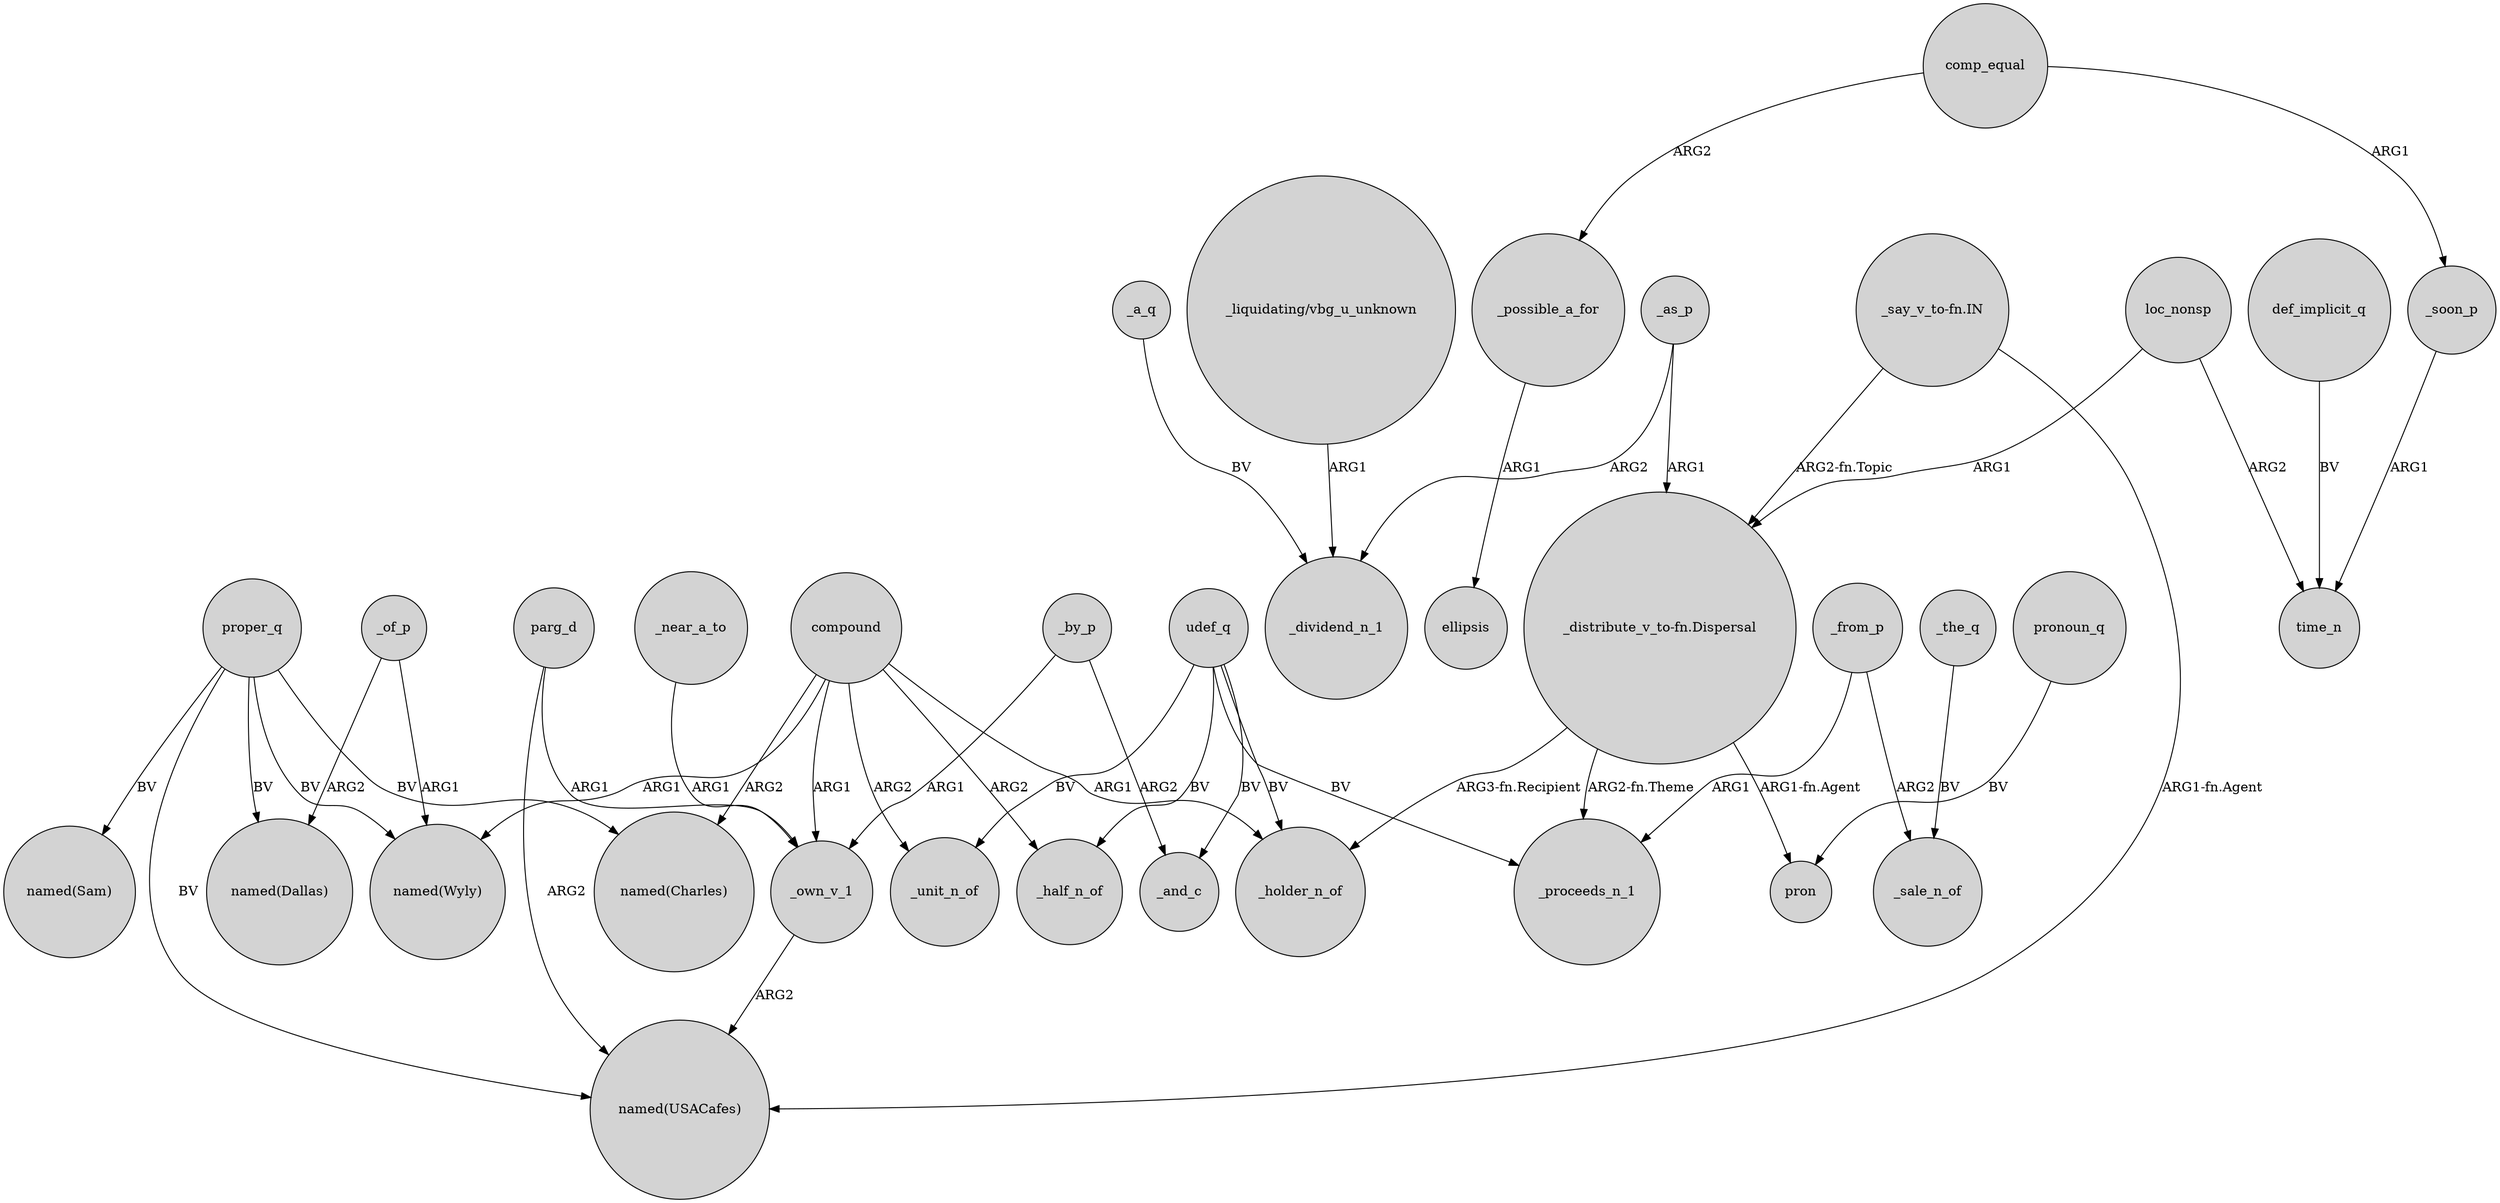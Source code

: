 digraph {
	node [shape=circle style=filled]
	_own_v_1 -> "named(USACafes)" [label=ARG2]
	"_distribute_v_to-fn.Dispersal" -> _holder_n_of [label="ARG3-fn.Recipient"]
	parg_d -> _own_v_1 [label=ARG1]
	_as_p -> _dividend_n_1 [label=ARG2]
	udef_q -> _unit_n_of [label=BV]
	_from_p -> _sale_n_of [label=ARG2]
	_possible_a_for -> ellipsis [label=ARG1]
	udef_q -> _half_n_of [label=BV]
	compound -> _own_v_1 [label=ARG1]
	compound -> _holder_n_of [label=ARG1]
	proper_q -> "named(Wyly)" [label=BV]
	"_distribute_v_to-fn.Dispersal" -> _proceeds_n_1 [label="ARG2-fn.Theme"]
	loc_nonsp -> time_n [label=ARG2]
	comp_equal -> _soon_p [label=ARG1]
	_by_p -> _and_c [label=ARG2]
	pronoun_q -> pron [label=BV]
	_near_a_to -> _own_v_1 [label=ARG1]
	proper_q -> "named(Sam)" [label=BV]
	_of_p -> "named(Wyly)" [label=ARG1]
	_the_q -> _sale_n_of [label=BV]
	compound -> _unit_n_of [label=ARG2]
	comp_equal -> _possible_a_for [label=ARG2]
	"_say_v_to-fn.IN" -> "_distribute_v_to-fn.Dispersal" [label="ARG2-fn.Topic"]
	udef_q -> _holder_n_of [label=BV]
	_from_p -> _proceeds_n_1 [label=ARG1]
	"_distribute_v_to-fn.Dispersal" -> pron [label="ARG1-fn.Agent"]
	_as_p -> "_distribute_v_to-fn.Dispersal" [label=ARG1]
	proper_q -> "named(USACafes)" [label=BV]
	"_liquidating/vbg_u_unknown" -> _dividend_n_1 [label=ARG1]
	_by_p -> _own_v_1 [label=ARG1]
	proper_q -> "named(Charles)" [label=BV]
	udef_q -> _proceeds_n_1 [label=BV]
	compound -> "named(Wyly)" [label=ARG1]
	parg_d -> "named(USACafes)" [label=ARG2]
	proper_q -> "named(Dallas)" [label=BV]
	_soon_p -> time_n [label=ARG1]
	"_say_v_to-fn.IN" -> "named(USACafes)" [label="ARG1-fn.Agent"]
	compound -> "named(Charles)" [label=ARG2]
	_of_p -> "named(Dallas)" [label=ARG2]
	compound -> _half_n_of [label=ARG2]
	udef_q -> _and_c [label=BV]
	_a_q -> _dividend_n_1 [label=BV]
	loc_nonsp -> "_distribute_v_to-fn.Dispersal" [label=ARG1]
	def_implicit_q -> time_n [label=BV]
}
